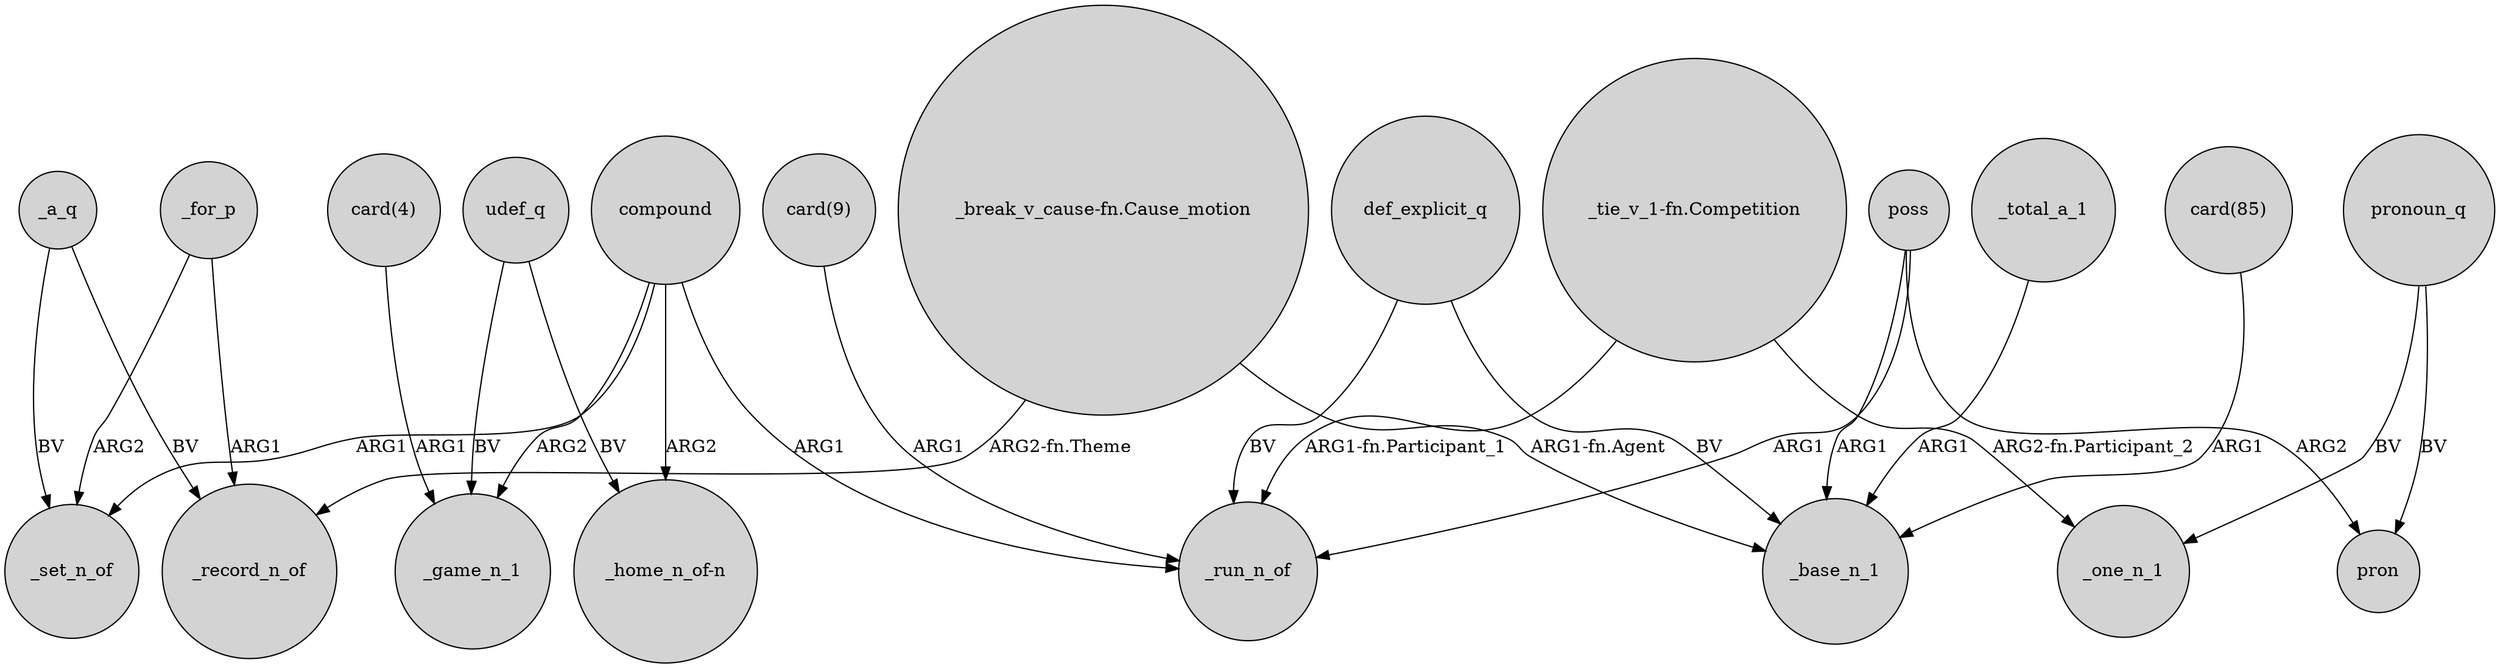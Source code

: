 digraph {
	node [shape=circle style=filled]
	_a_q -> _record_n_of [label=BV]
	compound -> _game_n_1 [label=ARG2]
	def_explicit_q -> _run_n_of [label=BV]
	_for_p -> _record_n_of [label=ARG1]
	def_explicit_q -> _base_n_1 [label=BV]
	compound -> _run_n_of [label=ARG1]
	"_tie_v_1-fn.Competition" -> _one_n_1 [label="ARG2-fn.Participant_2"]
	"_break_v_cause-fn.Cause_motion" -> _record_n_of [label="ARG2-fn.Theme"]
	poss -> _base_n_1 [label=ARG1]
	pronoun_q -> pron [label=BV]
	_for_p -> _set_n_of [label=ARG2]
	"card(4)" -> _game_n_1 [label=ARG1]
	poss -> pron [label=ARG2]
	pronoun_q -> _one_n_1 [label=BV]
	compound -> "_home_n_of-n" [label=ARG2]
	udef_q -> "_home_n_of-n" [label=BV]
	_a_q -> _set_n_of [label=BV]
	poss -> _run_n_of [label=ARG1]
	"_tie_v_1-fn.Competition" -> _run_n_of [label="ARG1-fn.Participant_1"]
	"card(9)" -> _run_n_of [label=ARG1]
	compound -> _set_n_of [label=ARG1]
	"_break_v_cause-fn.Cause_motion" -> _base_n_1 [label="ARG1-fn.Agent"]
	_total_a_1 -> _base_n_1 [label=ARG1]
	"card(85)" -> _base_n_1 [label=ARG1]
	udef_q -> _game_n_1 [label=BV]
}
